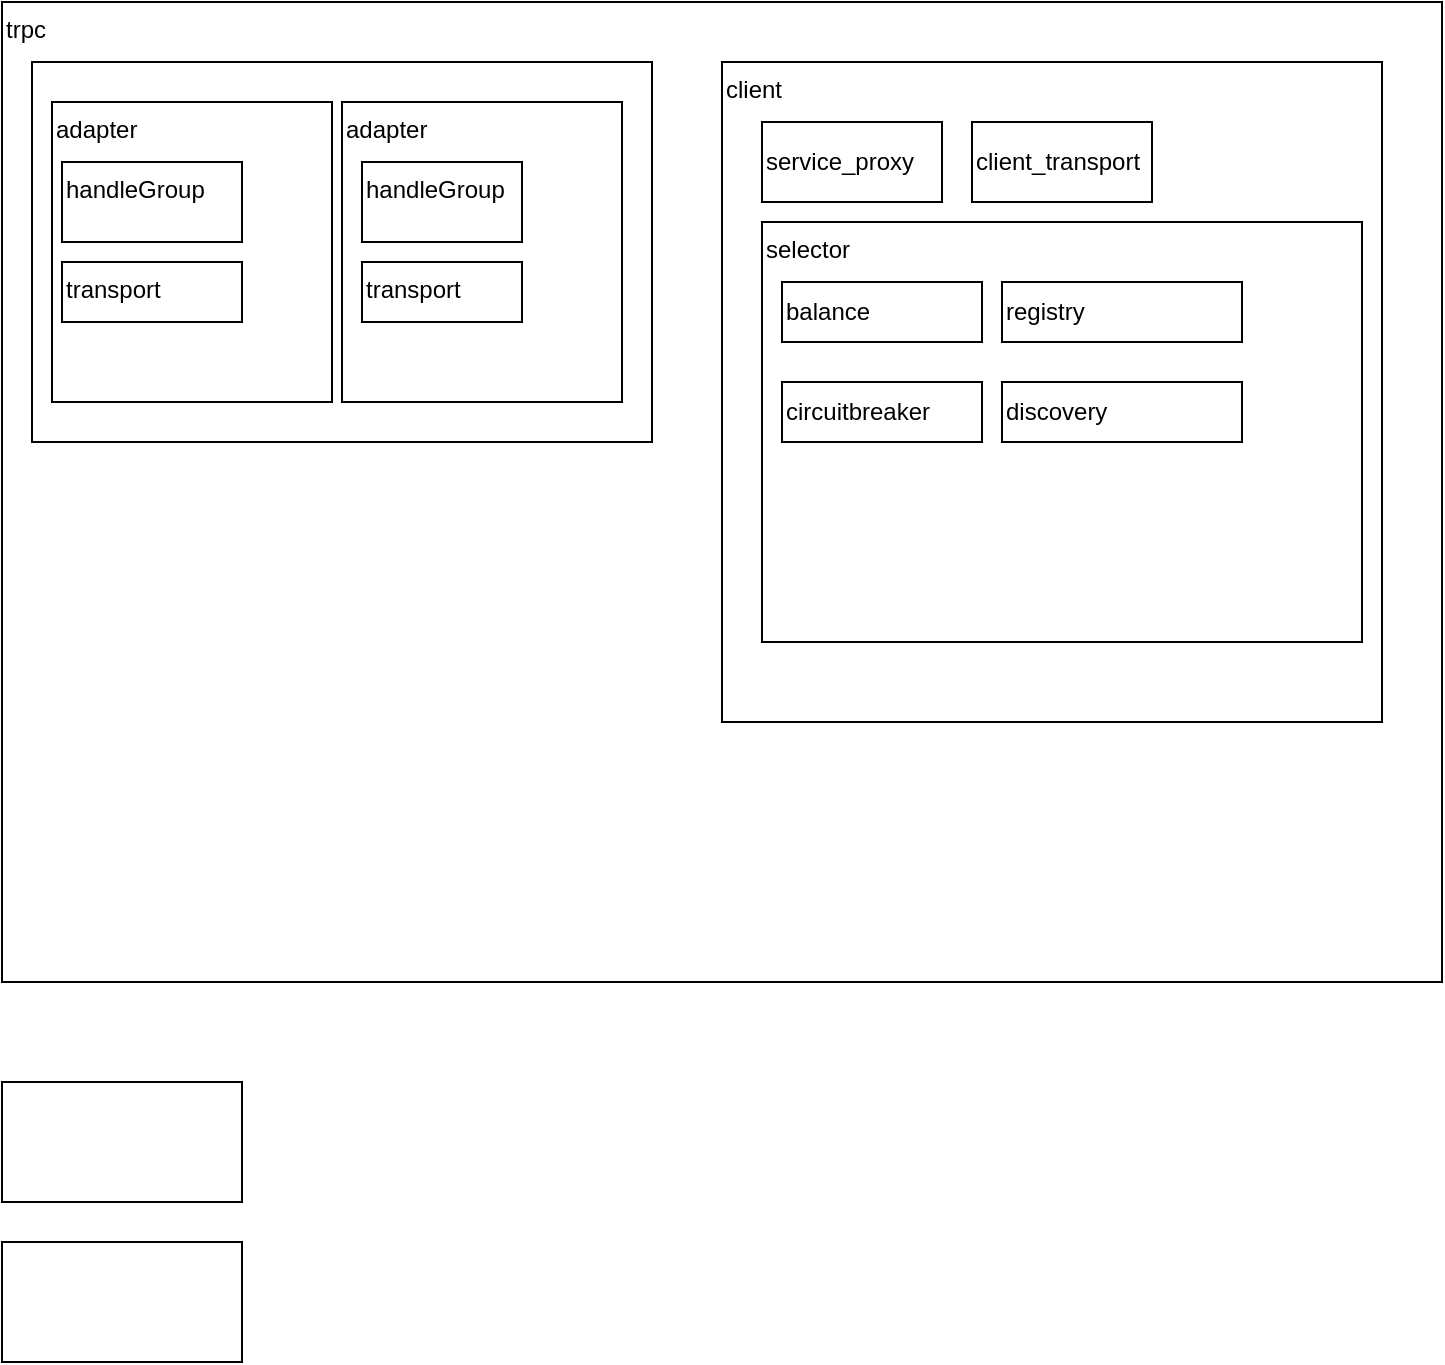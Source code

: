 <mxfile version="12.5.1" type="github">
  <diagram id="FtQwP9EFmMrM_mpXrxir" name="Page-1">
    <mxGraphModel dx="815" dy="497" grid="1" gridSize="10" guides="1" tooltips="1" connect="1" arrows="1" fold="1" page="1" pageScale="1" pageWidth="827" pageHeight="1169" math="0" shadow="0">
      <root>
        <mxCell id="0"/>
        <mxCell id="1" parent="0"/>
        <mxCell id="vCAZzzrZ-O0ghBjWpOAB-1" value="trpc" style="rounded=0;whiteSpace=wrap;html=1;align=left;verticalAlign=top;" parent="1" vertex="1">
          <mxGeometry x="20" y="10" width="720" height="490" as="geometry"/>
        </mxCell>
        <mxCell id="vCAZzzrZ-O0ghBjWpOAB-3" value="client" style="whiteSpace=wrap;html=1;aspect=fixed;align=left;verticalAlign=top;" parent="1" vertex="1">
          <mxGeometry x="380" y="40" width="330" height="330" as="geometry"/>
        </mxCell>
        <mxCell id="vCAZzzrZ-O0ghBjWpOAB-13" value="" style="rounded=0;whiteSpace=wrap;html=1;align=left;" parent="1" vertex="1">
          <mxGeometry x="20" y="550" width="120" height="60" as="geometry"/>
        </mxCell>
        <mxCell id="vCAZzzrZ-O0ghBjWpOAB-14" value="" style="rounded=0;whiteSpace=wrap;html=1;align=left;" parent="1" vertex="1">
          <mxGeometry x="20" y="630" width="120" height="60" as="geometry"/>
        </mxCell>
        <mxCell id="vCAZzzrZ-O0ghBjWpOAB-28" value="" style="rounded=0;whiteSpace=wrap;html=1;align=left;" parent="1" vertex="1">
          <mxGeometry x="35" y="40" width="310" height="190" as="geometry"/>
        </mxCell>
        <mxCell id="vCAZzzrZ-O0ghBjWpOAB-29" value="adapter" style="rounded=0;whiteSpace=wrap;html=1;align=left;verticalAlign=top;" parent="1" vertex="1">
          <mxGeometry x="45" y="60" width="140" height="150" as="geometry"/>
        </mxCell>
        <mxCell id="vCAZzzrZ-O0ghBjWpOAB-30" value="adapter" style="rounded=0;whiteSpace=wrap;html=1;align=left;verticalAlign=top;" parent="1" vertex="1">
          <mxGeometry x="190" y="60" width="140" height="150" as="geometry"/>
        </mxCell>
        <mxCell id="vCAZzzrZ-O0ghBjWpOAB-31" value="handleGroup" style="rounded=0;whiteSpace=wrap;html=1;align=left;verticalAlign=top;" parent="1" vertex="1">
          <mxGeometry x="200" y="90" width="80" height="40" as="geometry"/>
        </mxCell>
        <mxCell id="vCAZzzrZ-O0ghBjWpOAB-32" value="transport" style="rounded=0;whiteSpace=wrap;html=1;align=left;verticalAlign=top;" parent="1" vertex="1">
          <mxGeometry x="200" y="140" width="80" height="30" as="geometry"/>
        </mxCell>
        <mxCell id="vCAZzzrZ-O0ghBjWpOAB-33" value="transport" style="rounded=0;whiteSpace=wrap;html=1;align=left;verticalAlign=top;" parent="1" vertex="1">
          <mxGeometry x="50" y="140" width="90" height="30" as="geometry"/>
        </mxCell>
        <mxCell id="vCAZzzrZ-O0ghBjWpOAB-34" value="handleGroup" style="rounded=0;whiteSpace=wrap;html=1;align=left;verticalAlign=top;" parent="1" vertex="1">
          <mxGeometry x="50" y="90" width="90" height="40" as="geometry"/>
        </mxCell>
        <mxCell id="GyUsgk5wj7qZAm7hxuYM-1" value="selector" style="rounded=0;whiteSpace=wrap;html=1;align=left;verticalAlign=top;" vertex="1" parent="1">
          <mxGeometry x="400" y="120" width="300" height="210" as="geometry"/>
        </mxCell>
        <mxCell id="GyUsgk5wj7qZAm7hxuYM-2" value="balance" style="rounded=0;whiteSpace=wrap;html=1;align=left;" vertex="1" parent="1">
          <mxGeometry x="410" y="150" width="100" height="30" as="geometry"/>
        </mxCell>
        <mxCell id="GyUsgk5wj7qZAm7hxuYM-3" value="circuitbreaker" style="rounded=0;whiteSpace=wrap;html=1;align=left;" vertex="1" parent="1">
          <mxGeometry x="410" y="200" width="100" height="30" as="geometry"/>
        </mxCell>
        <mxCell id="GyUsgk5wj7qZAm7hxuYM-4" value="discovery" style="rounded=0;whiteSpace=wrap;html=1;align=left;" vertex="1" parent="1">
          <mxGeometry x="520" y="200" width="120" height="30" as="geometry"/>
        </mxCell>
        <mxCell id="GyUsgk5wj7qZAm7hxuYM-5" value="registry" style="rounded=0;whiteSpace=wrap;html=1;align=left;" vertex="1" parent="1">
          <mxGeometry x="520" y="150" width="120" height="30" as="geometry"/>
        </mxCell>
        <mxCell id="GyUsgk5wj7qZAm7hxuYM-8" value="service_proxy" style="rounded=0;whiteSpace=wrap;html=1;align=left;" vertex="1" parent="1">
          <mxGeometry x="400" y="70" width="90" height="40" as="geometry"/>
        </mxCell>
        <mxCell id="GyUsgk5wj7qZAm7hxuYM-10" value="client_transport" style="rounded=0;whiteSpace=wrap;html=1;align=left;" vertex="1" parent="1">
          <mxGeometry x="505" y="70" width="90" height="40" as="geometry"/>
        </mxCell>
      </root>
    </mxGraphModel>
  </diagram>
</mxfile>
